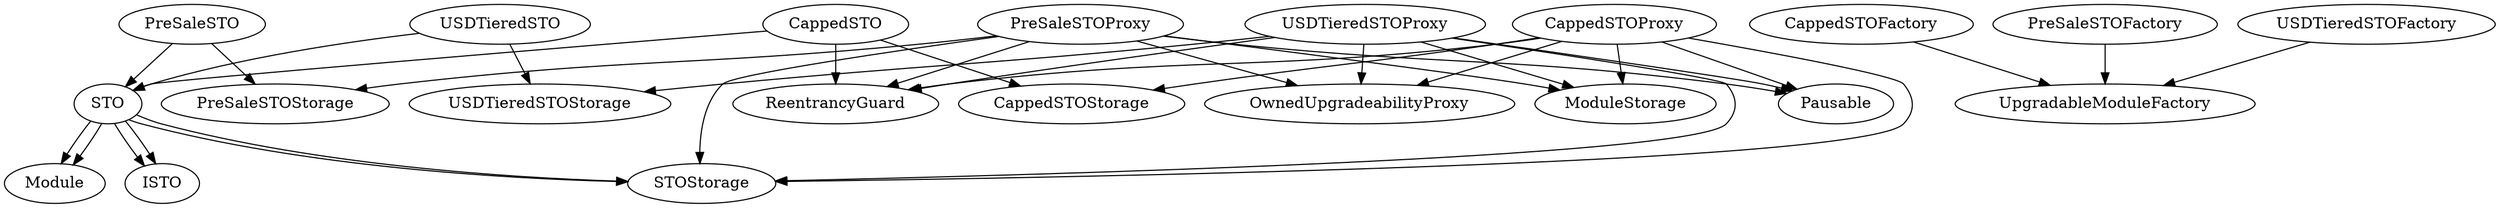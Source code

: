 digraph G {
  graph [ ratio = "auto", page = "40" ];
  "CappedSTO";
  "CappedSTOStorage";
  "STO";
  "ReentrancyGuard";
  "CappedSTOFactory";
  "UpgradableModuleFactory";
  "CappedSTOProxy";
  "STOStorage";
  "ModuleStorage";
  "Pausable";
  "OwnedUpgradeabilityProxy";
  "PreSaleSTO";
  "PreSaleSTOStorage";
  "PreSaleSTOFactory";
  "PreSaleSTOProxy";
  "ISTO";
  "Module";
  "USDTieredSTO";
  "USDTieredSTOStorage";
  "USDTieredSTOFactory";
  "USDTieredSTOProxy";
  "CappedSTO" -> "CappedSTOStorage";
  "CappedSTO" -> "STO";
  "CappedSTO" -> "ReentrancyGuard";
  "CappedSTOFactory" -> "UpgradableModuleFactory";
  "CappedSTOProxy" -> "CappedSTOStorage";
  "CappedSTOProxy" -> "STOStorage";
  "CappedSTOProxy" -> "ModuleStorage";
  "CappedSTOProxy" -> "Pausable";
  "CappedSTOProxy" -> "ReentrancyGuard";
  "CappedSTOProxy" -> "OwnedUpgradeabilityProxy";
  "PreSaleSTO" -> "PreSaleSTOStorage";
  "PreSaleSTO" -> "STO";
  "PreSaleSTOFactory" -> "UpgradableModuleFactory";
  "PreSaleSTOProxy" -> "PreSaleSTOStorage";
  "PreSaleSTOProxy" -> "STOStorage";
  "PreSaleSTOProxy" -> "ModuleStorage";
  "PreSaleSTOProxy" -> "Pausable";
  "PreSaleSTOProxy" -> "ReentrancyGuard";
  "PreSaleSTOProxy" -> "OwnedUpgradeabilityProxy";
  "STO" -> "ISTO";
  "STO" -> "STOStorage";
  "STO" -> "Module";
  "USDTieredSTO" -> "USDTieredSTOStorage";
  "USDTieredSTO" -> "STO";
  "USDTieredSTOFactory" -> "UpgradableModuleFactory";
  "USDTieredSTOProxy" -> "USDTieredSTOStorage";
  "USDTieredSTOProxy" -> "STOStorage";
  "USDTieredSTOProxy" -> "ModuleStorage";
  "USDTieredSTOProxy" -> "Pausable";
  "USDTieredSTOProxy" -> "ReentrancyGuard";
  "USDTieredSTOProxy" -> "OwnedUpgradeabilityProxy";
  "STO" -> "ISTO";
  "STO" -> "STOStorage";
  "STO" -> "Module";
}

